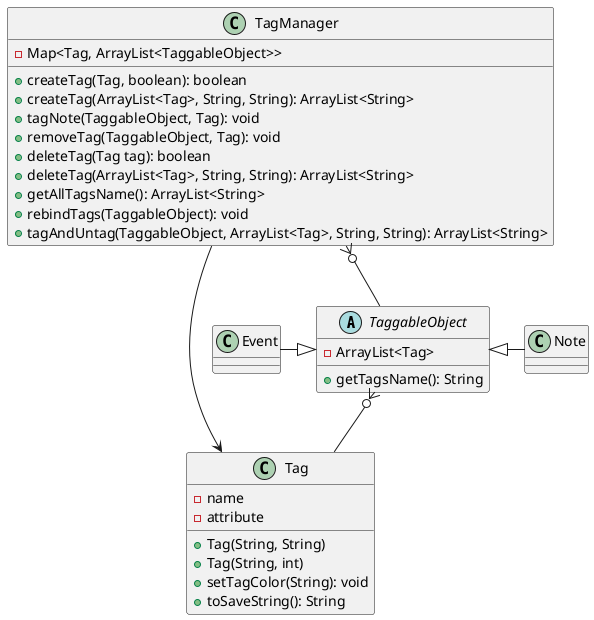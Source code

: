 @startuml

TaggableObject <|- Note
Event -|> TaggableObject

TaggableObject }o== Tag

TagManager }o== TaggableObject
TagManager -> Tag

class TagManager {
-Map<Tag, ArrayList<TaggableObject>>
+createTag(Tag, boolean): boolean
+createTag(ArrayList<Tag>, String, String): ArrayList<String>
+tagNote(TaggableObject, Tag): void
+removeTag(TaggableObject, Tag): void
+deleteTag(Tag tag): boolean
+deleteTag(ArrayList<Tag>, String, String): ArrayList<String>
+getAllTagsName(): ArrayList<String>
+rebindTags(TaggableObject): void
+tagAndUntag(TaggableObject, ArrayList<Tag>, String, String): ArrayList<String>
}

abstract class TaggableObject {
-ArrayList<Tag>
+getTagsName(): String
}

class Tag {
-name
-attribute
+Tag(String, String)
+Tag(String, int)
+setTagColor(String): void
+toSaveString(): String
}

@enduml